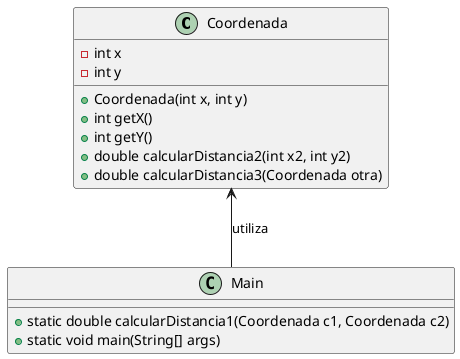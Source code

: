 @startuml Diagrama

class Coordenada {
    -int x
    -int y
    +Coordenada(int x, int y)
    +int getX()
    +int getY()
    +double calcularDistancia2(int x2, int y2)
    +double calcularDistancia3(Coordenada otra)
}

class Main {
    +static double calcularDistancia1(Coordenada c1, Coordenada c2)
    +static void main(String[] args)
}

Coordenada  <--  Main : utiliza

@enduml